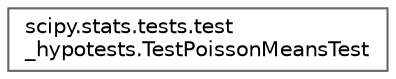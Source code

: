 digraph "Graphical Class Hierarchy"
{
 // LATEX_PDF_SIZE
  bgcolor="transparent";
  edge [fontname=Helvetica,fontsize=10,labelfontname=Helvetica,labelfontsize=10];
  node [fontname=Helvetica,fontsize=10,shape=box,height=0.2,width=0.4];
  rankdir="LR";
  Node0 [id="Node000000",label="scipy.stats.tests.test\l_hypotests.TestPoissonMeansTest",height=0.2,width=0.4,color="grey40", fillcolor="white", style="filled",URL="$de/dc0/classscipy_1_1stats_1_1tests_1_1test__hypotests_1_1TestPoissonMeansTest.html",tooltip=" "];
}
